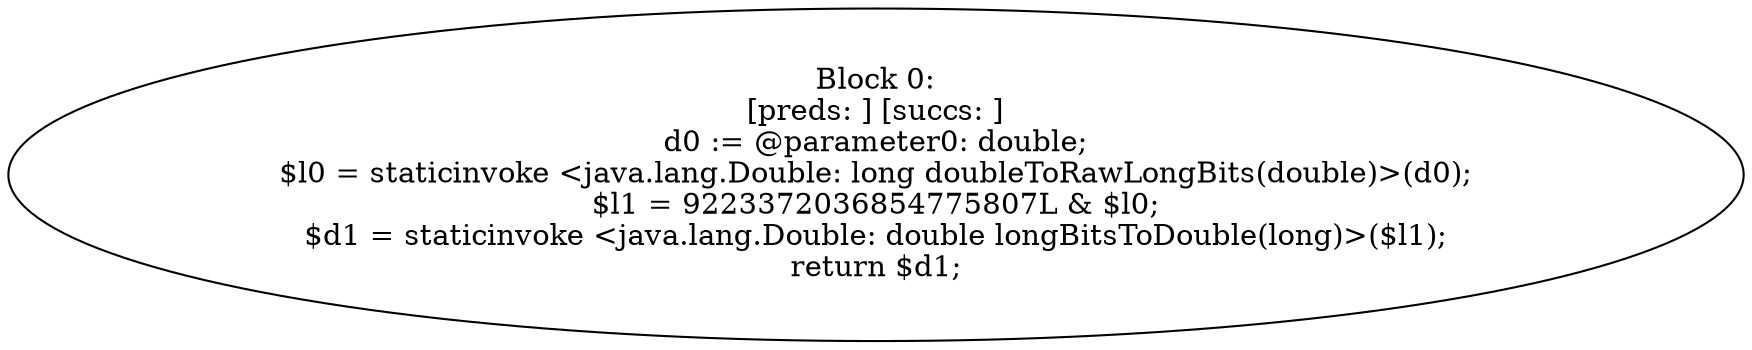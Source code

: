 digraph "unitGraph" {
    "Block 0:
[preds: ] [succs: ]
d0 := @parameter0: double;
$l0 = staticinvoke <java.lang.Double: long doubleToRawLongBits(double)>(d0);
$l1 = 9223372036854775807L & $l0;
$d1 = staticinvoke <java.lang.Double: double longBitsToDouble(long)>($l1);
return $d1;
"
}
